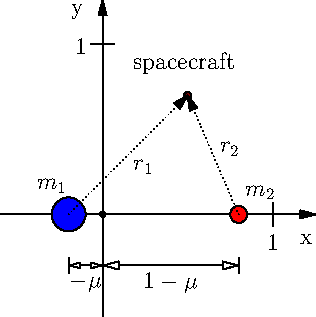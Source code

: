 import graph;
import geometry;

unitsize(x=3cm);
real size=1.2;
xlimits( -size/2, size);
ylimits( -size/2, size);

real mu=0.2;
point pm1=(-mu,0);
point pm2=(1-mu,0);
point psc = (.5,.7);

xaxis("x",Ticks("%",Step=1),Arrow);
yaxis("y",Ticks("%",Step=1),Arrow);

labelx(1,2S);
labely(1,2W);
//labelx("$O$",0,SE);
dot((0,0));


path m1,m2,sc;
m1 = shift(pm1)*scale(.1)*unitcircle;
fill( m1,blue);
draw(Label("$m_1$",align=3*N),m1);
m2 = shift(pm2)*scale(.05)*unitcircle;
fill(m2, red);
draw(Label("$m_2$",align=3*NE),m2);
sc = shift(psc)*scale(.02)*unitcircle;
fill(sc, brown);
draw(Label("spacecraft",align=3*N),sc);

point pO=(0,-.3);
point pdm1 = (-mu,-.3);
point pdm2 = (1-mu,-.3);

distance(Label("$-\mu$",align=S),pO,pdm1,0mm);
distance(Label("$1-\mu$",align=S),pO,pdm2,0mm);

draw ("$r_1$",pm1--psc,dotted,Arrow);
draw ("$r_2$",pm2--psc,dotted,Arrow);


